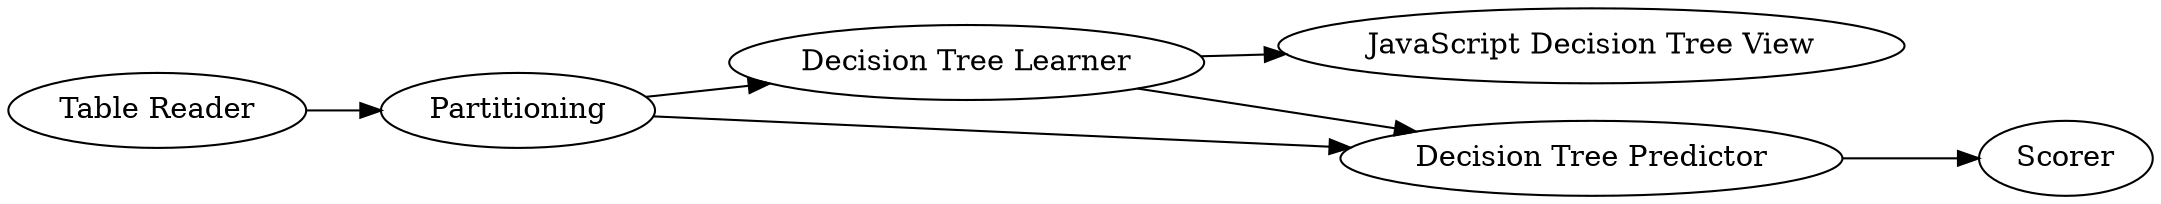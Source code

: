 digraph {
	"-2780348207458957604_2" [label=Partitioning]
	"-2780348207458957604_3" [label="Decision Tree Learner"]
	"-2780348207458957604_16" [label="JavaScript Decision Tree View"]
	"-2780348207458957604_1" [label="Table Reader"]
	"-2780348207458957604_5" [label=Scorer]
	"-2780348207458957604_4" [label="Decision Tree Predictor"]
	"-2780348207458957604_1" -> "-2780348207458957604_2"
	"-2780348207458957604_2" -> "-2780348207458957604_4"
	"-2780348207458957604_4" -> "-2780348207458957604_5"
	"-2780348207458957604_2" -> "-2780348207458957604_3"
	"-2780348207458957604_3" -> "-2780348207458957604_4"
	"-2780348207458957604_3" -> "-2780348207458957604_16"
	rankdir=LR
}
